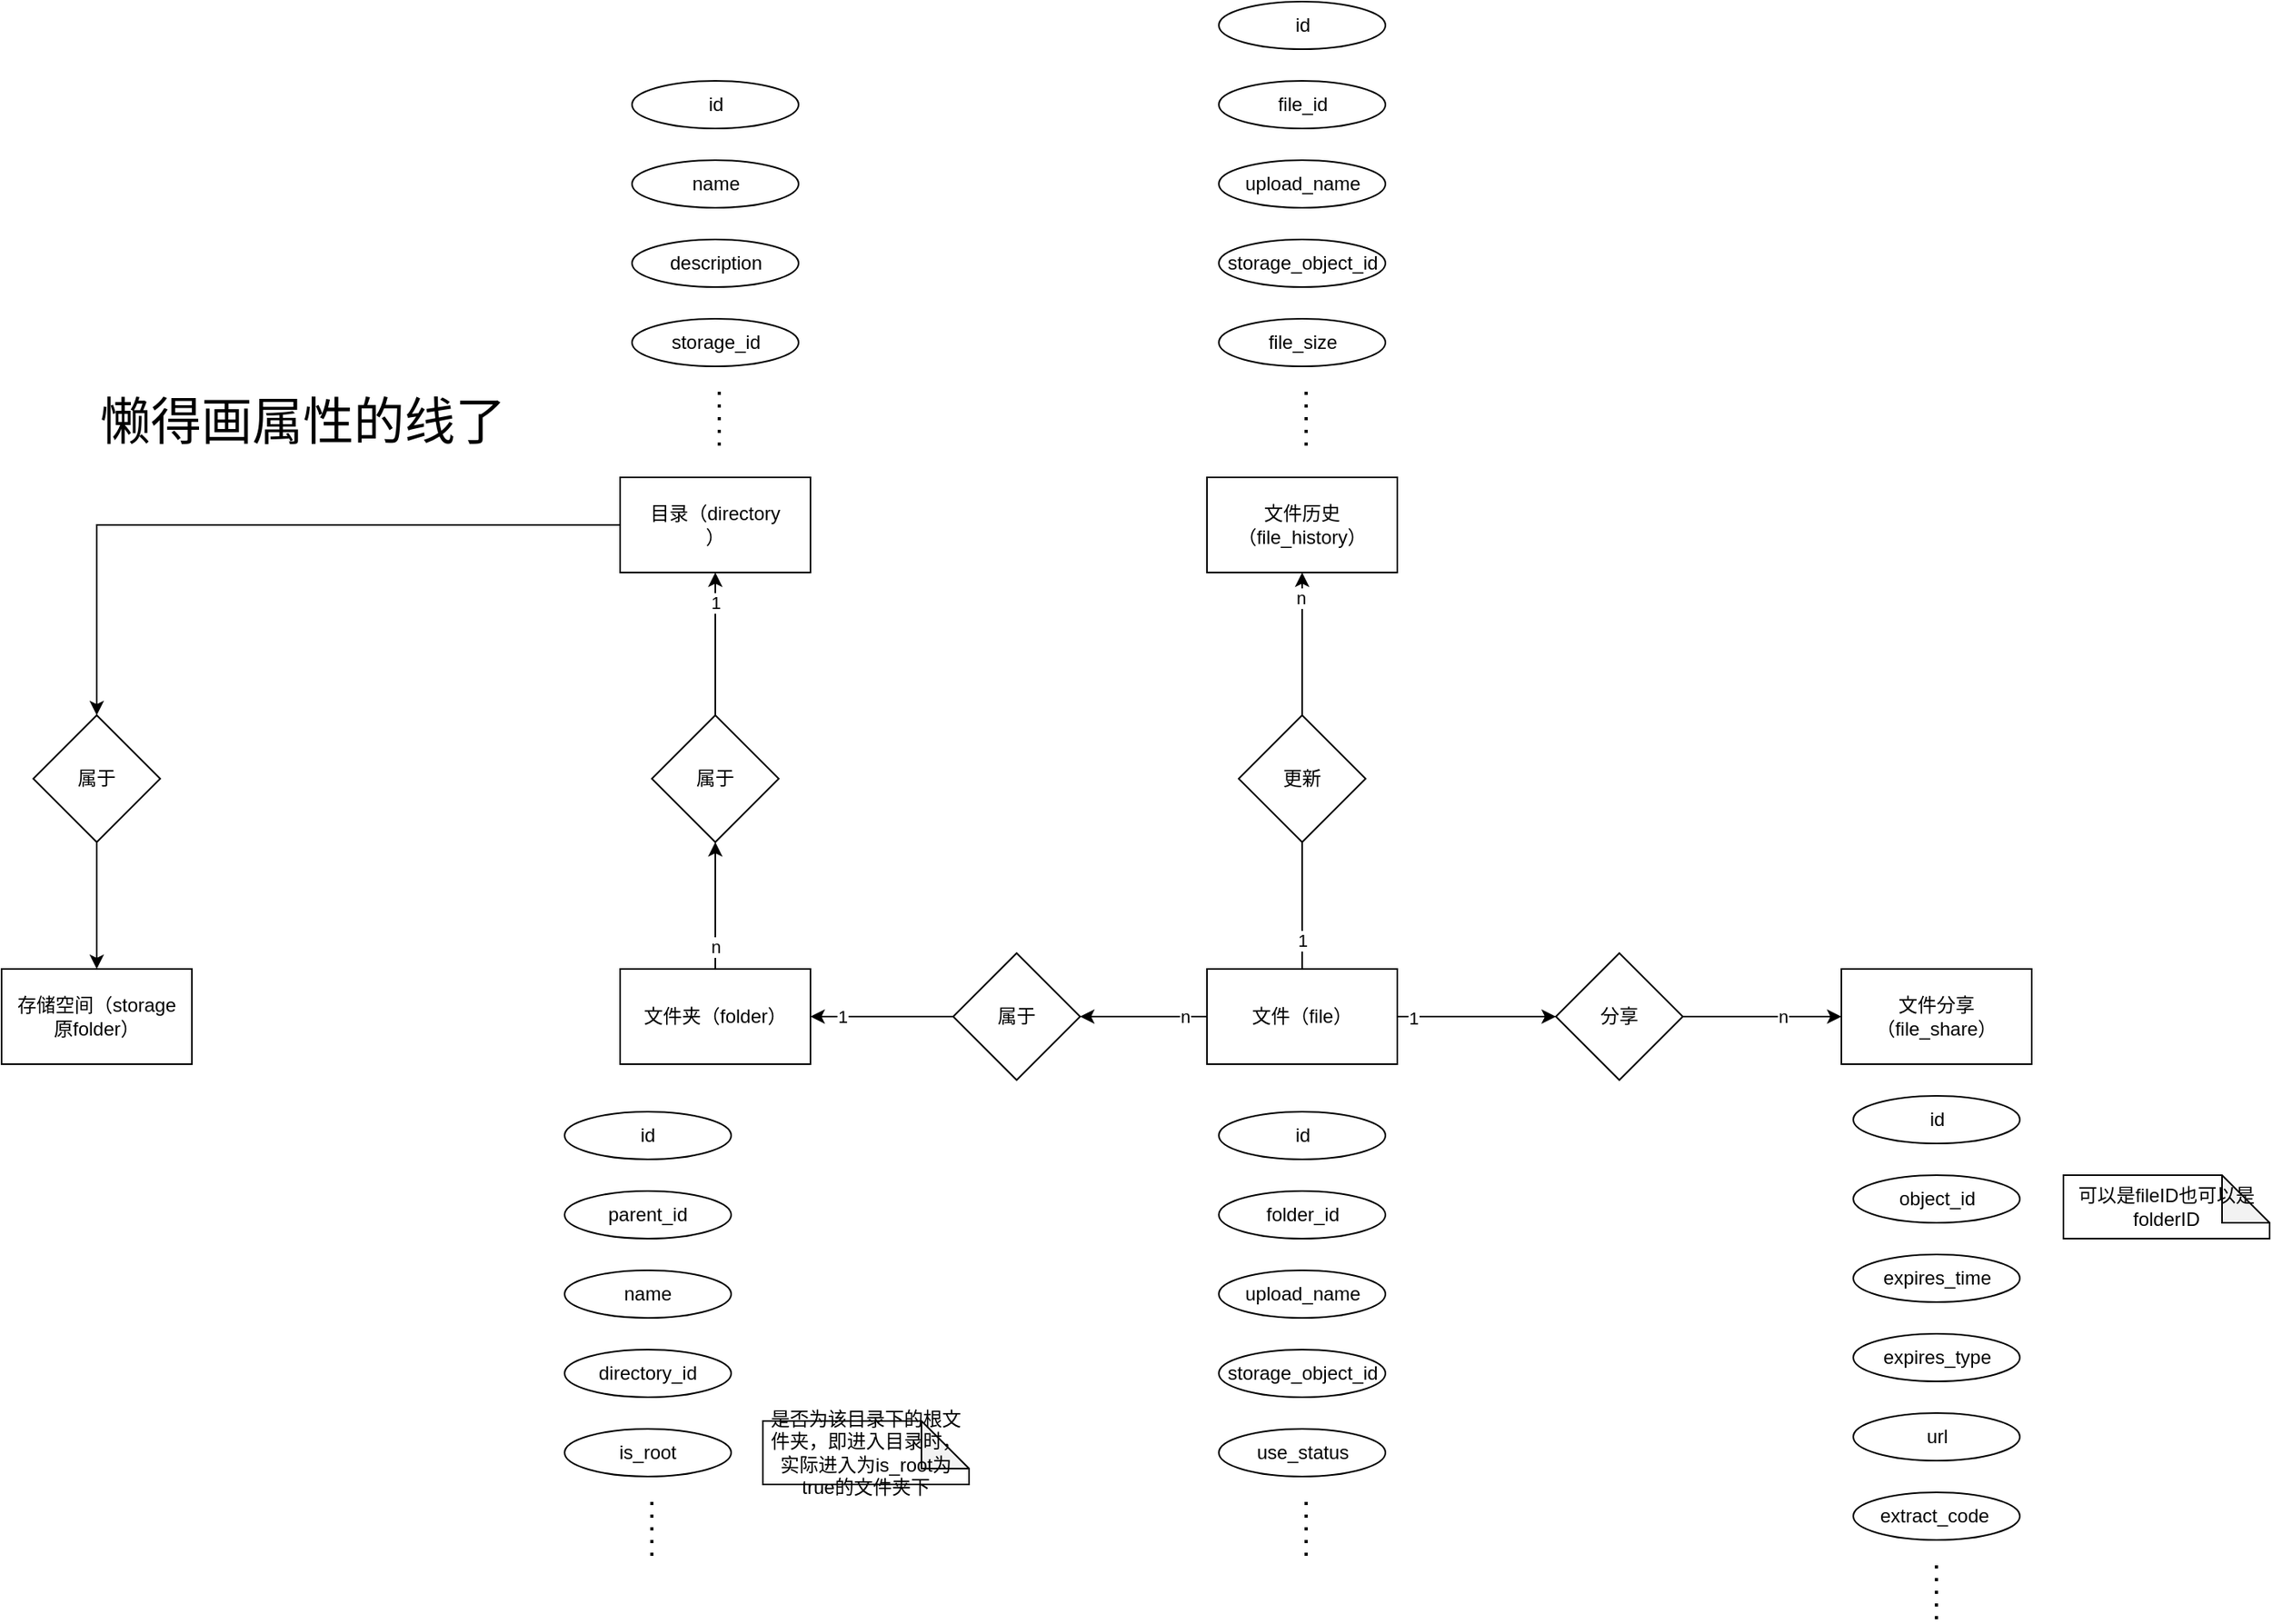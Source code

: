 <mxfile version="21.2.1" type="github">
  <diagram id="R2lEEEUBdFMjLlhIrx00" name="Page-1">
    <mxGraphModel dx="1436" dy="1767" grid="1" gridSize="10" guides="1" tooltips="1" connect="1" arrows="1" fold="1" page="1" pageScale="1" pageWidth="850" pageHeight="1100" math="0" shadow="0" extFonts="Permanent Marker^https://fonts.googleapis.com/css?family=Permanent+Marker">
      <root>
        <mxCell id="0" />
        <mxCell id="1" parent="0" />
        <mxCell id="x6mRr0KGEibL8xwdvmWb-18" style="edgeStyle=orthogonalEdgeStyle;rounded=0;orthogonalLoop=1;jettySize=auto;html=1;exitX=0.5;exitY=0;exitDx=0;exitDy=0;entryX=0.5;entryY=1;entryDx=0;entryDy=0;" edge="1" parent="1" source="x6mRr0KGEibL8xwdvmWb-1" target="x6mRr0KGEibL8xwdvmWb-17">
          <mxGeometry relative="1" as="geometry" />
        </mxCell>
        <mxCell id="x6mRr0KGEibL8xwdvmWb-30" value="n" style="edgeLabel;html=1;align=center;verticalAlign=middle;resizable=0;points=[];" vertex="1" connectable="0" parent="x6mRr0KGEibL8xwdvmWb-18">
          <mxGeometry x="-0.64" relative="1" as="geometry">
            <mxPoint as="offset" />
          </mxGeometry>
        </mxCell>
        <mxCell id="x6mRr0KGEibL8xwdvmWb-1" value="文件夹（folder）" style="rounded=0;whiteSpace=wrap;html=1;" vertex="1" parent="1">
          <mxGeometry x="400" y="250" width="120" height="60" as="geometry" />
        </mxCell>
        <mxCell id="x6mRr0KGEibL8xwdvmWb-2" value="文件（file）" style="rounded=0;whiteSpace=wrap;html=1;" vertex="1" parent="1">
          <mxGeometry x="770" y="250" width="120" height="60" as="geometry" />
        </mxCell>
        <mxCell id="x6mRr0KGEibL8xwdvmWb-3" value="文件历史（file_history）" style="rounded=0;whiteSpace=wrap;html=1;" vertex="1" parent="1">
          <mxGeometry x="770" y="-60" width="120" height="60" as="geometry" />
        </mxCell>
        <mxCell id="x6mRr0KGEibL8xwdvmWb-4" value="文件分享（file_share）" style="rounded=0;whiteSpace=wrap;html=1;" vertex="1" parent="1">
          <mxGeometry x="1170" y="250" width="120" height="60" as="geometry" />
        </mxCell>
        <mxCell id="x6mRr0KGEibL8xwdvmWb-15" style="edgeStyle=orthogonalEdgeStyle;rounded=0;orthogonalLoop=1;jettySize=auto;html=1;exitX=0;exitY=0.5;exitDx=0;exitDy=0;entryX=1;entryY=0.5;entryDx=0;entryDy=0;" edge="1" parent="1" source="x6mRr0KGEibL8xwdvmWb-5" target="x6mRr0KGEibL8xwdvmWb-12">
          <mxGeometry relative="1" as="geometry" />
        </mxCell>
        <mxCell id="x6mRr0KGEibL8xwdvmWb-32" value="n" style="edgeLabel;html=1;align=center;verticalAlign=middle;resizable=0;points=[];" vertex="1" connectable="0" parent="x6mRr0KGEibL8xwdvmWb-15">
          <mxGeometry x="-0.633" relative="1" as="geometry">
            <mxPoint as="offset" />
          </mxGeometry>
        </mxCell>
        <mxCell id="x6mRr0KGEibL8xwdvmWb-20" style="edgeStyle=orthogonalEdgeStyle;rounded=0;orthogonalLoop=1;jettySize=auto;html=1;exitX=0.5;exitY=0;exitDx=0;exitDy=0;" edge="1" parent="1" source="x6mRr0KGEibL8xwdvmWb-5">
          <mxGeometry relative="1" as="geometry">
            <mxPoint x="830" y="150" as="targetPoint" />
          </mxGeometry>
        </mxCell>
        <mxCell id="x6mRr0KGEibL8xwdvmWb-34" value="1" style="edgeLabel;html=1;align=center;verticalAlign=middle;resizable=0;points=[];" vertex="1" connectable="0" parent="x6mRr0KGEibL8xwdvmWb-20">
          <mxGeometry x="-0.633" relative="1" as="geometry">
            <mxPoint as="offset" />
          </mxGeometry>
        </mxCell>
        <mxCell id="x6mRr0KGEibL8xwdvmWb-24" style="edgeStyle=orthogonalEdgeStyle;rounded=0;orthogonalLoop=1;jettySize=auto;html=1;exitX=1;exitY=0.5;exitDx=0;exitDy=0;entryX=0;entryY=0.5;entryDx=0;entryDy=0;" edge="1" parent="1" source="x6mRr0KGEibL8xwdvmWb-5" target="x6mRr0KGEibL8xwdvmWb-23">
          <mxGeometry relative="1" as="geometry" />
        </mxCell>
        <mxCell id="x6mRr0KGEibL8xwdvmWb-36" value="1" style="edgeLabel;html=1;align=center;verticalAlign=middle;resizable=0;points=[];" vertex="1" connectable="0" parent="x6mRr0KGEibL8xwdvmWb-24">
          <mxGeometry x="-0.814" y="-1" relative="1" as="geometry">
            <mxPoint as="offset" />
          </mxGeometry>
        </mxCell>
        <mxCell id="x6mRr0KGEibL8xwdvmWb-5" value="文件（file）" style="rounded=0;whiteSpace=wrap;html=1;" vertex="1" parent="1">
          <mxGeometry x="770" y="250" width="120" height="60" as="geometry" />
        </mxCell>
        <mxCell id="x6mRr0KGEibL8xwdvmWb-26" style="edgeStyle=orthogonalEdgeStyle;rounded=0;orthogonalLoop=1;jettySize=auto;html=1;exitX=0;exitY=0.5;exitDx=0;exitDy=0;entryX=0.5;entryY=0;entryDx=0;entryDy=0;" edge="1" parent="1" source="x6mRr0KGEibL8xwdvmWb-6" target="x6mRr0KGEibL8xwdvmWb-27">
          <mxGeometry relative="1" as="geometry">
            <mxPoint x="70" y="50" as="targetPoint" />
          </mxGeometry>
        </mxCell>
        <mxCell id="x6mRr0KGEibL8xwdvmWb-6" value="目录（directory&lt;br&gt;）" style="rounded=0;whiteSpace=wrap;html=1;" vertex="1" parent="1">
          <mxGeometry x="400" y="-60" width="120" height="60" as="geometry" />
        </mxCell>
        <mxCell id="x6mRr0KGEibL8xwdvmWb-7" value="存储空间（storage&lt;br&gt;原folder）" style="rounded=0;whiteSpace=wrap;html=1;" vertex="1" parent="1">
          <mxGeometry x="10" y="250" width="120" height="60" as="geometry" />
        </mxCell>
        <mxCell id="x6mRr0KGEibL8xwdvmWb-16" style="edgeStyle=orthogonalEdgeStyle;rounded=0;orthogonalLoop=1;jettySize=auto;html=1;exitX=0;exitY=0.5;exitDx=0;exitDy=0;entryX=1;entryY=0.5;entryDx=0;entryDy=0;" edge="1" parent="1" source="x6mRr0KGEibL8xwdvmWb-12" target="x6mRr0KGEibL8xwdvmWb-1">
          <mxGeometry relative="1" as="geometry" />
        </mxCell>
        <mxCell id="x6mRr0KGEibL8xwdvmWb-33" value="1" style="edgeLabel;html=1;align=center;verticalAlign=middle;resizable=0;points=[];" vertex="1" connectable="0" parent="x6mRr0KGEibL8xwdvmWb-16">
          <mxGeometry x="0.553" relative="1" as="geometry">
            <mxPoint as="offset" />
          </mxGeometry>
        </mxCell>
        <mxCell id="x6mRr0KGEibL8xwdvmWb-12" value="属于" style="rhombus;whiteSpace=wrap;html=1;" vertex="1" parent="1">
          <mxGeometry x="610" y="240" width="80" height="80" as="geometry" />
        </mxCell>
        <mxCell id="x6mRr0KGEibL8xwdvmWb-19" style="edgeStyle=orthogonalEdgeStyle;rounded=0;orthogonalLoop=1;jettySize=auto;html=1;exitX=0.5;exitY=0;exitDx=0;exitDy=0;entryX=0.5;entryY=1;entryDx=0;entryDy=0;" edge="1" parent="1" source="x6mRr0KGEibL8xwdvmWb-17" target="x6mRr0KGEibL8xwdvmWb-6">
          <mxGeometry relative="1" as="geometry" />
        </mxCell>
        <mxCell id="x6mRr0KGEibL8xwdvmWb-31" value="1" style="edgeLabel;html=1;align=center;verticalAlign=middle;resizable=0;points=[];" vertex="1" connectable="0" parent="x6mRr0KGEibL8xwdvmWb-19">
          <mxGeometry x="0.591" relative="1" as="geometry">
            <mxPoint as="offset" />
          </mxGeometry>
        </mxCell>
        <mxCell id="x6mRr0KGEibL8xwdvmWb-17" value="属于" style="rhombus;whiteSpace=wrap;html=1;" vertex="1" parent="1">
          <mxGeometry x="420" y="90" width="80" height="80" as="geometry" />
        </mxCell>
        <mxCell id="x6mRr0KGEibL8xwdvmWb-22" style="edgeStyle=orthogonalEdgeStyle;rounded=0;orthogonalLoop=1;jettySize=auto;html=1;exitX=0.5;exitY=0;exitDx=0;exitDy=0;entryX=0.5;entryY=1;entryDx=0;entryDy=0;" edge="1" parent="1" source="x6mRr0KGEibL8xwdvmWb-21" target="x6mRr0KGEibL8xwdvmWb-3">
          <mxGeometry relative="1" as="geometry" />
        </mxCell>
        <mxCell id="x6mRr0KGEibL8xwdvmWb-35" value="n" style="edgeLabel;html=1;align=center;verticalAlign=middle;resizable=0;points=[];" vertex="1" connectable="0" parent="x6mRr0KGEibL8xwdvmWb-22">
          <mxGeometry x="0.639" y="1" relative="1" as="geometry">
            <mxPoint as="offset" />
          </mxGeometry>
        </mxCell>
        <mxCell id="x6mRr0KGEibL8xwdvmWb-21" value="更新" style="rhombus;whiteSpace=wrap;html=1;" vertex="1" parent="1">
          <mxGeometry x="790" y="90" width="80" height="80" as="geometry" />
        </mxCell>
        <mxCell id="x6mRr0KGEibL8xwdvmWb-25" style="edgeStyle=orthogonalEdgeStyle;rounded=0;orthogonalLoop=1;jettySize=auto;html=1;exitX=1;exitY=0.5;exitDx=0;exitDy=0;entryX=0;entryY=0.5;entryDx=0;entryDy=0;" edge="1" parent="1" source="x6mRr0KGEibL8xwdvmWb-23" target="x6mRr0KGEibL8xwdvmWb-4">
          <mxGeometry relative="1" as="geometry" />
        </mxCell>
        <mxCell id="x6mRr0KGEibL8xwdvmWb-75" value="n" style="edgeLabel;html=1;align=center;verticalAlign=middle;resizable=0;points=[];" vertex="1" connectable="0" parent="x6mRr0KGEibL8xwdvmWb-25">
          <mxGeometry x="0.247" relative="1" as="geometry">
            <mxPoint as="offset" />
          </mxGeometry>
        </mxCell>
        <mxCell id="x6mRr0KGEibL8xwdvmWb-23" value="分享" style="rhombus;whiteSpace=wrap;html=1;" vertex="1" parent="1">
          <mxGeometry x="990" y="240" width="80" height="80" as="geometry" />
        </mxCell>
        <mxCell id="x6mRr0KGEibL8xwdvmWb-28" style="edgeStyle=orthogonalEdgeStyle;rounded=0;orthogonalLoop=1;jettySize=auto;html=1;exitX=0.5;exitY=1;exitDx=0;exitDy=0;" edge="1" parent="1" source="x6mRr0KGEibL8xwdvmWb-27" target="x6mRr0KGEibL8xwdvmWb-7">
          <mxGeometry relative="1" as="geometry" />
        </mxCell>
        <mxCell id="x6mRr0KGEibL8xwdvmWb-27" value="属于" style="rhombus;whiteSpace=wrap;html=1;" vertex="1" parent="1">
          <mxGeometry x="30" y="90" width="80" height="80" as="geometry" />
        </mxCell>
        <mxCell id="x6mRr0KGEibL8xwdvmWb-37" value="id" style="ellipse;whiteSpace=wrap;html=1;" vertex="1" parent="1">
          <mxGeometry x="365" y="340" width="105" height="30" as="geometry" />
        </mxCell>
        <mxCell id="x6mRr0KGEibL8xwdvmWb-38" value="name" style="ellipse;whiteSpace=wrap;html=1;" vertex="1" parent="1">
          <mxGeometry x="365" y="440" width="105" height="30" as="geometry" />
        </mxCell>
        <mxCell id="x6mRr0KGEibL8xwdvmWb-39" value="directory_id" style="ellipse;whiteSpace=wrap;html=1;" vertex="1" parent="1">
          <mxGeometry x="365" y="490" width="105" height="30" as="geometry" />
        </mxCell>
        <mxCell id="x6mRr0KGEibL8xwdvmWb-40" value="is_root" style="ellipse;whiteSpace=wrap;html=1;" vertex="1" parent="1">
          <mxGeometry x="365" y="540" width="105" height="30" as="geometry" />
        </mxCell>
        <mxCell id="x6mRr0KGEibL8xwdvmWb-41" value="是否为该目录下的根文件夹，即进入目录时，实际进入为is_root为true的文件夹下" style="shape=note;whiteSpace=wrap;html=1;backgroundOutline=1;darkOpacity=0.05;" vertex="1" parent="1">
          <mxGeometry x="490" y="535" width="130" height="40" as="geometry" />
        </mxCell>
        <mxCell id="x6mRr0KGEibL8xwdvmWb-42" value="parent_id" style="ellipse;whiteSpace=wrap;html=1;" vertex="1" parent="1">
          <mxGeometry x="365" y="390" width="105" height="30" as="geometry" />
        </mxCell>
        <mxCell id="x6mRr0KGEibL8xwdvmWb-45" value="" style="endArrow=none;dashed=1;html=1;dashPattern=1 3;strokeWidth=2;rounded=0;" edge="1" parent="1">
          <mxGeometry width="50" height="50" relative="1" as="geometry">
            <mxPoint x="420" y="620" as="sourcePoint" />
            <mxPoint x="420" y="580" as="targetPoint" />
          </mxGeometry>
        </mxCell>
        <mxCell id="x6mRr0KGEibL8xwdvmWb-46" value="id" style="ellipse;whiteSpace=wrap;html=1;" vertex="1" parent="1">
          <mxGeometry x="777.5" y="340" width="105" height="30" as="geometry" />
        </mxCell>
        <mxCell id="x6mRr0KGEibL8xwdvmWb-47" value="upload_name" style="ellipse;whiteSpace=wrap;html=1;" vertex="1" parent="1">
          <mxGeometry x="777.5" y="440" width="105" height="30" as="geometry" />
        </mxCell>
        <mxCell id="x6mRr0KGEibL8xwdvmWb-48" value="storage_object_id" style="ellipse;whiteSpace=wrap;html=1;" vertex="1" parent="1">
          <mxGeometry x="777.5" y="490" width="105" height="30" as="geometry" />
        </mxCell>
        <mxCell id="x6mRr0KGEibL8xwdvmWb-49" value="use_status" style="ellipse;whiteSpace=wrap;html=1;" vertex="1" parent="1">
          <mxGeometry x="777.5" y="540" width="105" height="30" as="geometry" />
        </mxCell>
        <mxCell id="x6mRr0KGEibL8xwdvmWb-50" value="folder_id" style="ellipse;whiteSpace=wrap;html=1;" vertex="1" parent="1">
          <mxGeometry x="777.5" y="390" width="105" height="30" as="geometry" />
        </mxCell>
        <mxCell id="x6mRr0KGEibL8xwdvmWb-51" value="" style="endArrow=none;dashed=1;html=1;dashPattern=1 3;strokeWidth=2;rounded=0;" edge="1" parent="1">
          <mxGeometry width="50" height="50" relative="1" as="geometry">
            <mxPoint x="832.5" y="620" as="sourcePoint" />
            <mxPoint x="832.5" y="580" as="targetPoint" />
          </mxGeometry>
        </mxCell>
        <mxCell id="x6mRr0KGEibL8xwdvmWb-52" value="id" style="ellipse;whiteSpace=wrap;html=1;" vertex="1" parent="1">
          <mxGeometry x="1177.5" y="330" width="105" height="30" as="geometry" />
        </mxCell>
        <mxCell id="x6mRr0KGEibL8xwdvmWb-53" value="expires_time" style="ellipse;whiteSpace=wrap;html=1;" vertex="1" parent="1">
          <mxGeometry x="1177.5" y="430" width="105" height="30" as="geometry" />
        </mxCell>
        <mxCell id="x6mRr0KGEibL8xwdvmWb-54" value="expires_type" style="ellipse;whiteSpace=wrap;html=1;" vertex="1" parent="1">
          <mxGeometry x="1177.5" y="480" width="105" height="30" as="geometry" />
        </mxCell>
        <mxCell id="x6mRr0KGEibL8xwdvmWb-56" value="object_id" style="ellipse;whiteSpace=wrap;html=1;" vertex="1" parent="1">
          <mxGeometry x="1177.5" y="380" width="105" height="30" as="geometry" />
        </mxCell>
        <mxCell id="x6mRr0KGEibL8xwdvmWb-57" value="" style="endArrow=none;dashed=1;html=1;dashPattern=1 3;strokeWidth=2;rounded=0;" edge="1" parent="1">
          <mxGeometry width="50" height="50" relative="1" as="geometry">
            <mxPoint x="1229.92" y="660" as="sourcePoint" />
            <mxPoint x="1229.92" y="620" as="targetPoint" />
          </mxGeometry>
        </mxCell>
        <mxCell id="x6mRr0KGEibL8xwdvmWb-58" value="id" style="ellipse;whiteSpace=wrap;html=1;" vertex="1" parent="1">
          <mxGeometry x="777.5" y="-360" width="105" height="30" as="geometry" />
        </mxCell>
        <mxCell id="x6mRr0KGEibL8xwdvmWb-59" value="upload_name" style="ellipse;whiteSpace=wrap;html=1;" vertex="1" parent="1">
          <mxGeometry x="777.5" y="-260" width="105" height="30" as="geometry" />
        </mxCell>
        <mxCell id="x6mRr0KGEibL8xwdvmWb-60" value="storage_object_id" style="ellipse;whiteSpace=wrap;html=1;" vertex="1" parent="1">
          <mxGeometry x="777.5" y="-210" width="105" height="30" as="geometry" />
        </mxCell>
        <mxCell id="x6mRr0KGEibL8xwdvmWb-61" value="file_size" style="ellipse;whiteSpace=wrap;html=1;" vertex="1" parent="1">
          <mxGeometry x="777.5" y="-160" width="105" height="30" as="geometry" />
        </mxCell>
        <mxCell id="x6mRr0KGEibL8xwdvmWb-62" value="file_id" style="ellipse;whiteSpace=wrap;html=1;" vertex="1" parent="1">
          <mxGeometry x="777.5" y="-310" width="105" height="30" as="geometry" />
        </mxCell>
        <mxCell id="x6mRr0KGEibL8xwdvmWb-63" value="" style="endArrow=none;dashed=1;html=1;dashPattern=1 3;strokeWidth=2;rounded=0;" edge="1" parent="1">
          <mxGeometry width="50" height="50" relative="1" as="geometry">
            <mxPoint x="832.5" y="-80" as="sourcePoint" />
            <mxPoint x="832.5" y="-120" as="targetPoint" />
          </mxGeometry>
        </mxCell>
        <mxCell id="x6mRr0KGEibL8xwdvmWb-65" value="可以是fileID也可以是folderID" style="shape=note;whiteSpace=wrap;html=1;backgroundOutline=1;darkOpacity=0.05;" vertex="1" parent="1">
          <mxGeometry x="1310" y="380" width="130" height="40" as="geometry" />
        </mxCell>
        <mxCell id="x6mRr0KGEibL8xwdvmWb-67" value="url" style="ellipse;whiteSpace=wrap;html=1;" vertex="1" parent="1">
          <mxGeometry x="1177.5" y="530" width="105" height="30" as="geometry" />
        </mxCell>
        <mxCell id="x6mRr0KGEibL8xwdvmWb-68" value="extract_code&amp;nbsp;" style="ellipse;whiteSpace=wrap;html=1;" vertex="1" parent="1">
          <mxGeometry x="1177.5" y="580" width="105" height="30" as="geometry" />
        </mxCell>
        <mxCell id="x6mRr0KGEibL8xwdvmWb-69" value="id" style="ellipse;whiteSpace=wrap;html=1;" vertex="1" parent="1">
          <mxGeometry x="407.5" y="-310" width="105" height="30" as="geometry" />
        </mxCell>
        <mxCell id="x6mRr0KGEibL8xwdvmWb-70" value="description" style="ellipse;whiteSpace=wrap;html=1;" vertex="1" parent="1">
          <mxGeometry x="407.5" y="-210" width="105" height="30" as="geometry" />
        </mxCell>
        <mxCell id="x6mRr0KGEibL8xwdvmWb-71" value="storage_id" style="ellipse;whiteSpace=wrap;html=1;" vertex="1" parent="1">
          <mxGeometry x="407.5" y="-160" width="105" height="30" as="geometry" />
        </mxCell>
        <mxCell id="x6mRr0KGEibL8xwdvmWb-73" value="name" style="ellipse;whiteSpace=wrap;html=1;" vertex="1" parent="1">
          <mxGeometry x="407.5" y="-260" width="105" height="30" as="geometry" />
        </mxCell>
        <mxCell id="x6mRr0KGEibL8xwdvmWb-74" value="" style="endArrow=none;dashed=1;html=1;dashPattern=1 3;strokeWidth=2;rounded=0;" edge="1" parent="1">
          <mxGeometry width="50" height="50" relative="1" as="geometry">
            <mxPoint x="462.5" y="-80" as="sourcePoint" />
            <mxPoint x="462.5" y="-120" as="targetPoint" />
          </mxGeometry>
        </mxCell>
        <mxCell id="x6mRr0KGEibL8xwdvmWb-76" value="懒得画属性的线了" style="text;html=1;strokeColor=none;fillColor=none;align=center;verticalAlign=middle;whiteSpace=wrap;rounded=0;fontSize=32;" vertex="1" parent="1">
          <mxGeometry x="60" y="-120" width="280" height="50" as="geometry" />
        </mxCell>
      </root>
    </mxGraphModel>
  </diagram>
</mxfile>
